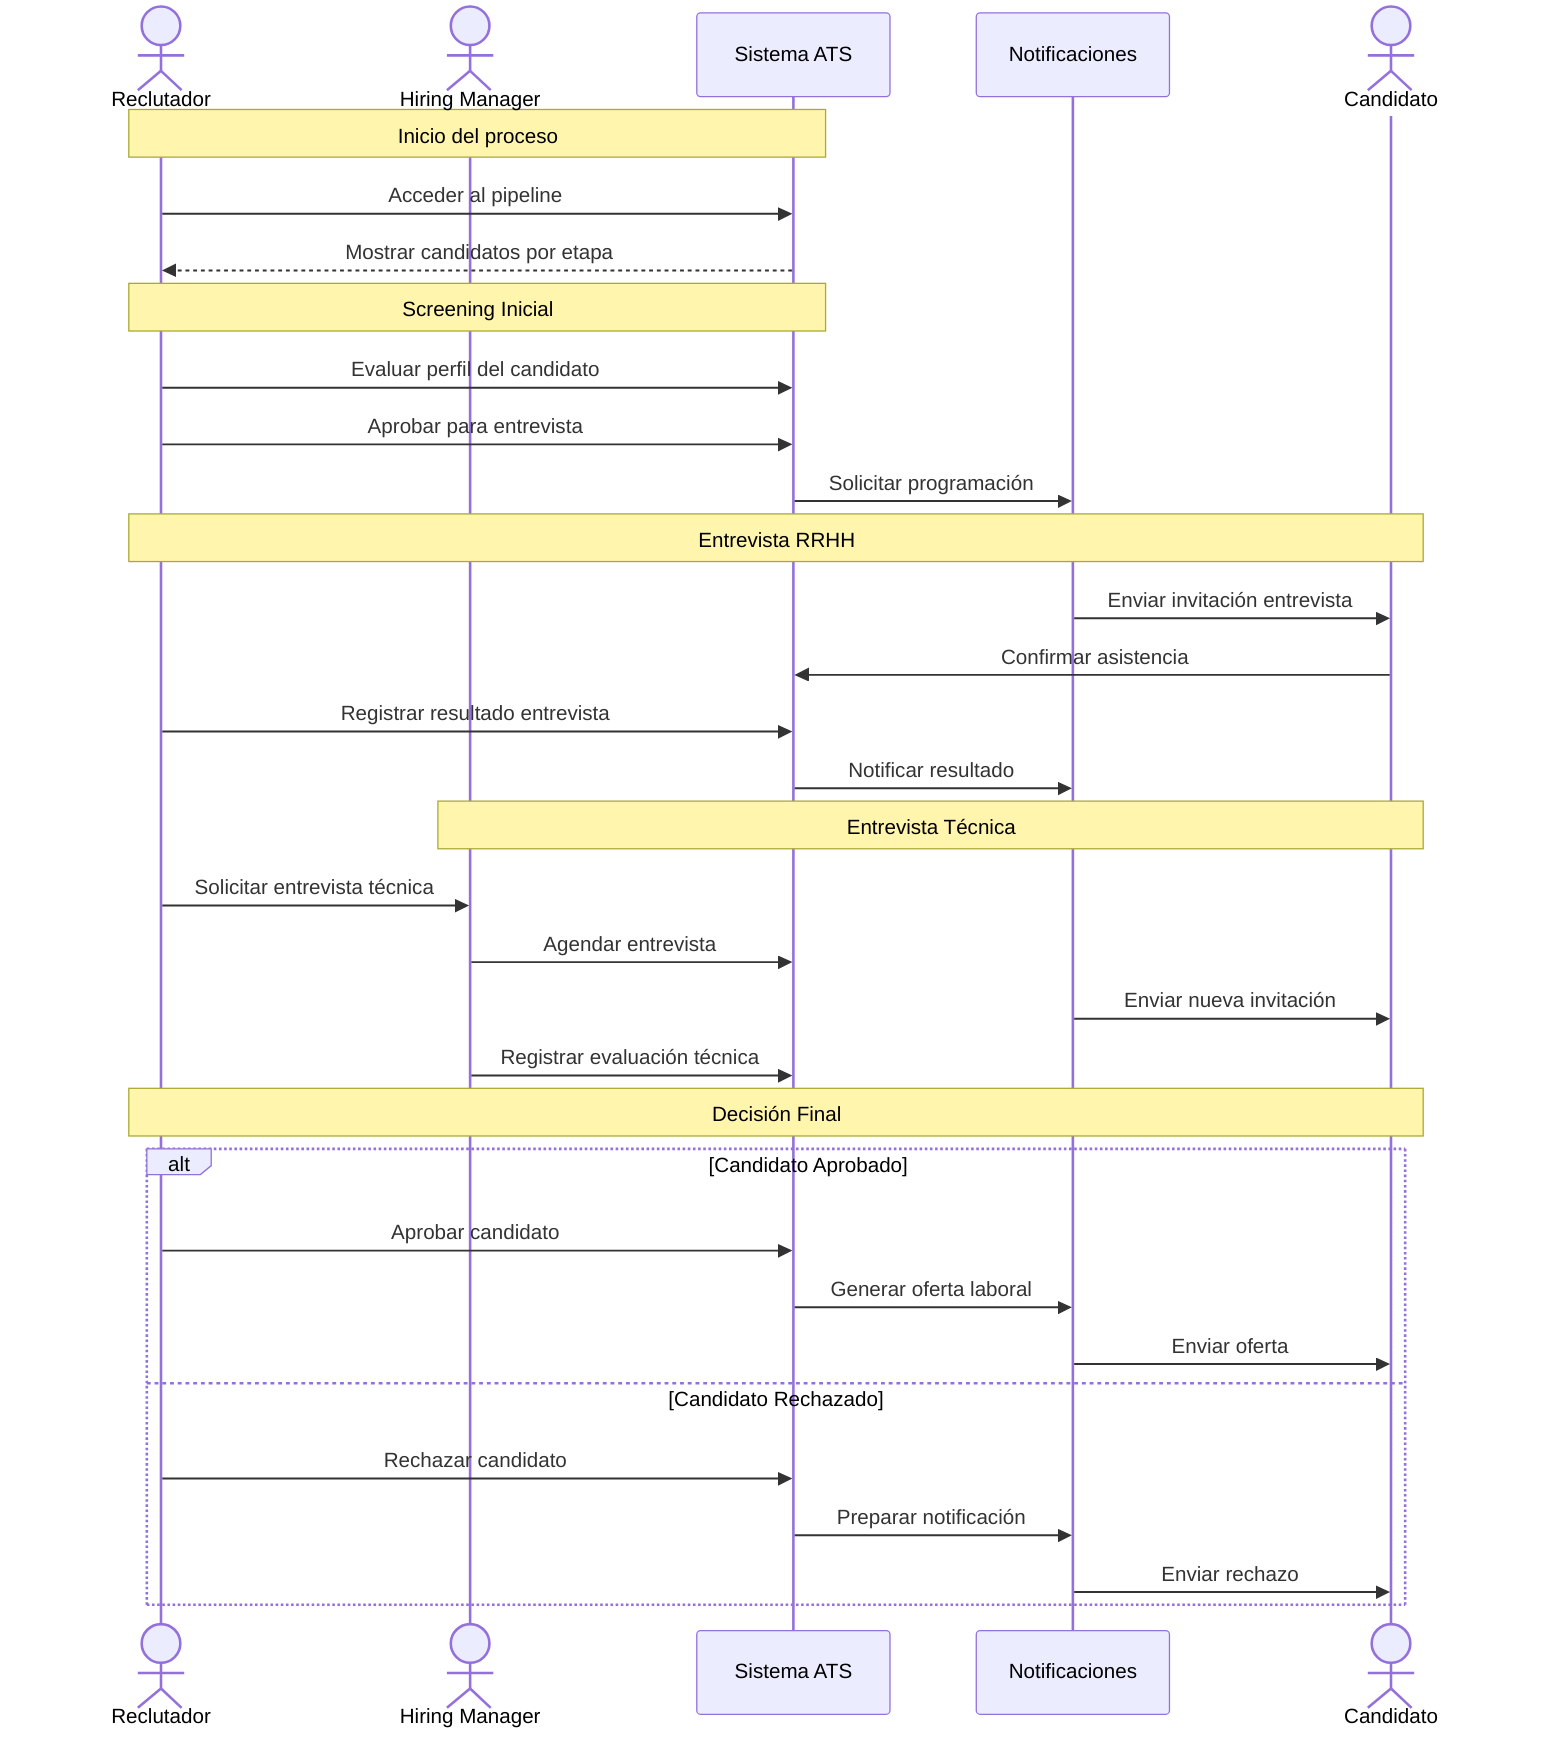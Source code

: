 sequenceDiagram
    actor R as Reclutador
    actor HM as Hiring Manager
    participant S as Sistema ATS
    participant N as Notificaciones
    actor C as Candidato

    Note over R,S: Inicio del proceso
    R->>S: Acceder al pipeline
    S-->>R: Mostrar candidatos por etapa

    Note over R,S: Screening Inicial
    R->>S: Evaluar perfil del candidato
    R->>S: Aprobar para entrevista
    S->>N: Solicitar programación

    Note over R,C: Entrevista RRHH
    N->>C: Enviar invitación entrevista
    C->>S: Confirmar asistencia
    R->>S: Registrar resultado entrevista
    S->>N: Notificar resultado

    Note over HM,C: Entrevista Técnica
    R->>HM: Solicitar entrevista técnica
    HM->>S: Agendar entrevista
    N->>C: Enviar nueva invitación
    HM->>S: Registrar evaluación técnica

    Note over R,C: Decisión Final
    alt Candidato Aprobado
        R->>S: Aprobar candidato
        S->>N: Generar oferta laboral
        N->>C: Enviar oferta
    else Candidato Rechazado
        R->>S: Rechazar candidato
        S->>N: Preparar notificación
        N->>C: Enviar rechazo
    end